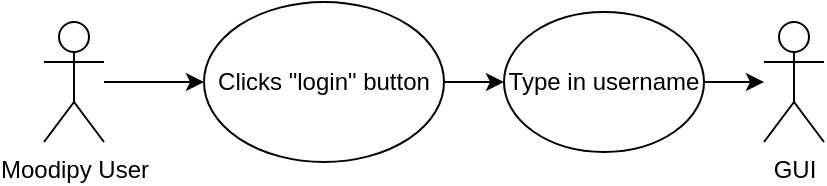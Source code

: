 <mxfile version="13.5.8" type="github">
  <diagram id="IWUC_NM5biAv0EW8VqH7" name="Page-1">
    <mxGraphModel dx="593" dy="331" grid="1" gridSize="10" guides="1" tooltips="1" connect="1" arrows="1" fold="1" page="1" pageScale="1" pageWidth="850" pageHeight="1100" math="0" shadow="0">
      <root>
        <mxCell id="0" />
        <mxCell id="1" parent="0" />
        <mxCell id="uN2XKNfWpw2gYlJKjTjq-1" value="Moodipy User" style="shape=umlActor;verticalLabelPosition=bottom;labelBackgroundColor=#ffffff;verticalAlign=top;html=1;outlineConnect=0;" parent="1" vertex="1">
          <mxGeometry x="40" y="130" width="30" height="60" as="geometry" />
        </mxCell>
        <mxCell id="uN2XKNfWpw2gYlJKjTjq-4" value="GUI" style="shape=umlActor;verticalLabelPosition=bottom;labelBackgroundColor=#ffffff;verticalAlign=top;html=1;outlineConnect=0;" parent="1" vertex="1">
          <mxGeometry x="400" y="130" width="30" height="60" as="geometry" />
        </mxCell>
        <mxCell id="uN2XKNfWpw2gYlJKjTjq-16" value="" style="edgeStyle=orthogonalEdgeStyle;rounded=0;orthogonalLoop=1;jettySize=auto;html=1;" parent="1" source="uN2XKNfWpw2gYlJKjTjq-10" target="uN2XKNfWpw2gYlJKjTjq-15" edge="1">
          <mxGeometry relative="1" as="geometry" />
        </mxCell>
        <mxCell id="uN2XKNfWpw2gYlJKjTjq-10" value="Clicks &quot;login&quot; button" style="ellipse;whiteSpace=wrap;html=1;" parent="1" vertex="1">
          <mxGeometry x="120" y="120" width="120" height="80" as="geometry" />
        </mxCell>
        <mxCell id="uN2XKNfWpw2gYlJKjTjq-11" value="" style="endArrow=classic;html=1;entryX=0;entryY=0.5;entryDx=0;entryDy=0;" parent="1" target="uN2XKNfWpw2gYlJKjTjq-10" edge="1">
          <mxGeometry width="50" height="50" relative="1" as="geometry">
            <mxPoint x="70" y="160" as="sourcePoint" />
            <mxPoint x="230" y="290" as="targetPoint" />
          </mxGeometry>
        </mxCell>
        <mxCell id="uN2XKNfWpw2gYlJKjTjq-15" value="Type in username" style="ellipse;whiteSpace=wrap;html=1;" parent="1" vertex="1">
          <mxGeometry x="270" y="125" width="100" height="70" as="geometry" />
        </mxCell>
        <mxCell id="uN2XKNfWpw2gYlJKjTjq-19" value="" style="endArrow=classic;html=1;exitX=1;exitY=0.5;exitDx=0;exitDy=0;" parent="1" source="uN2XKNfWpw2gYlJKjTjq-15" target="uN2XKNfWpw2gYlJKjTjq-4" edge="1">
          <mxGeometry width="50" height="50" relative="1" as="geometry">
            <mxPoint x="390" y="310" as="sourcePoint" />
            <mxPoint x="440" y="260" as="targetPoint" />
          </mxGeometry>
        </mxCell>
      </root>
    </mxGraphModel>
  </diagram>
</mxfile>
